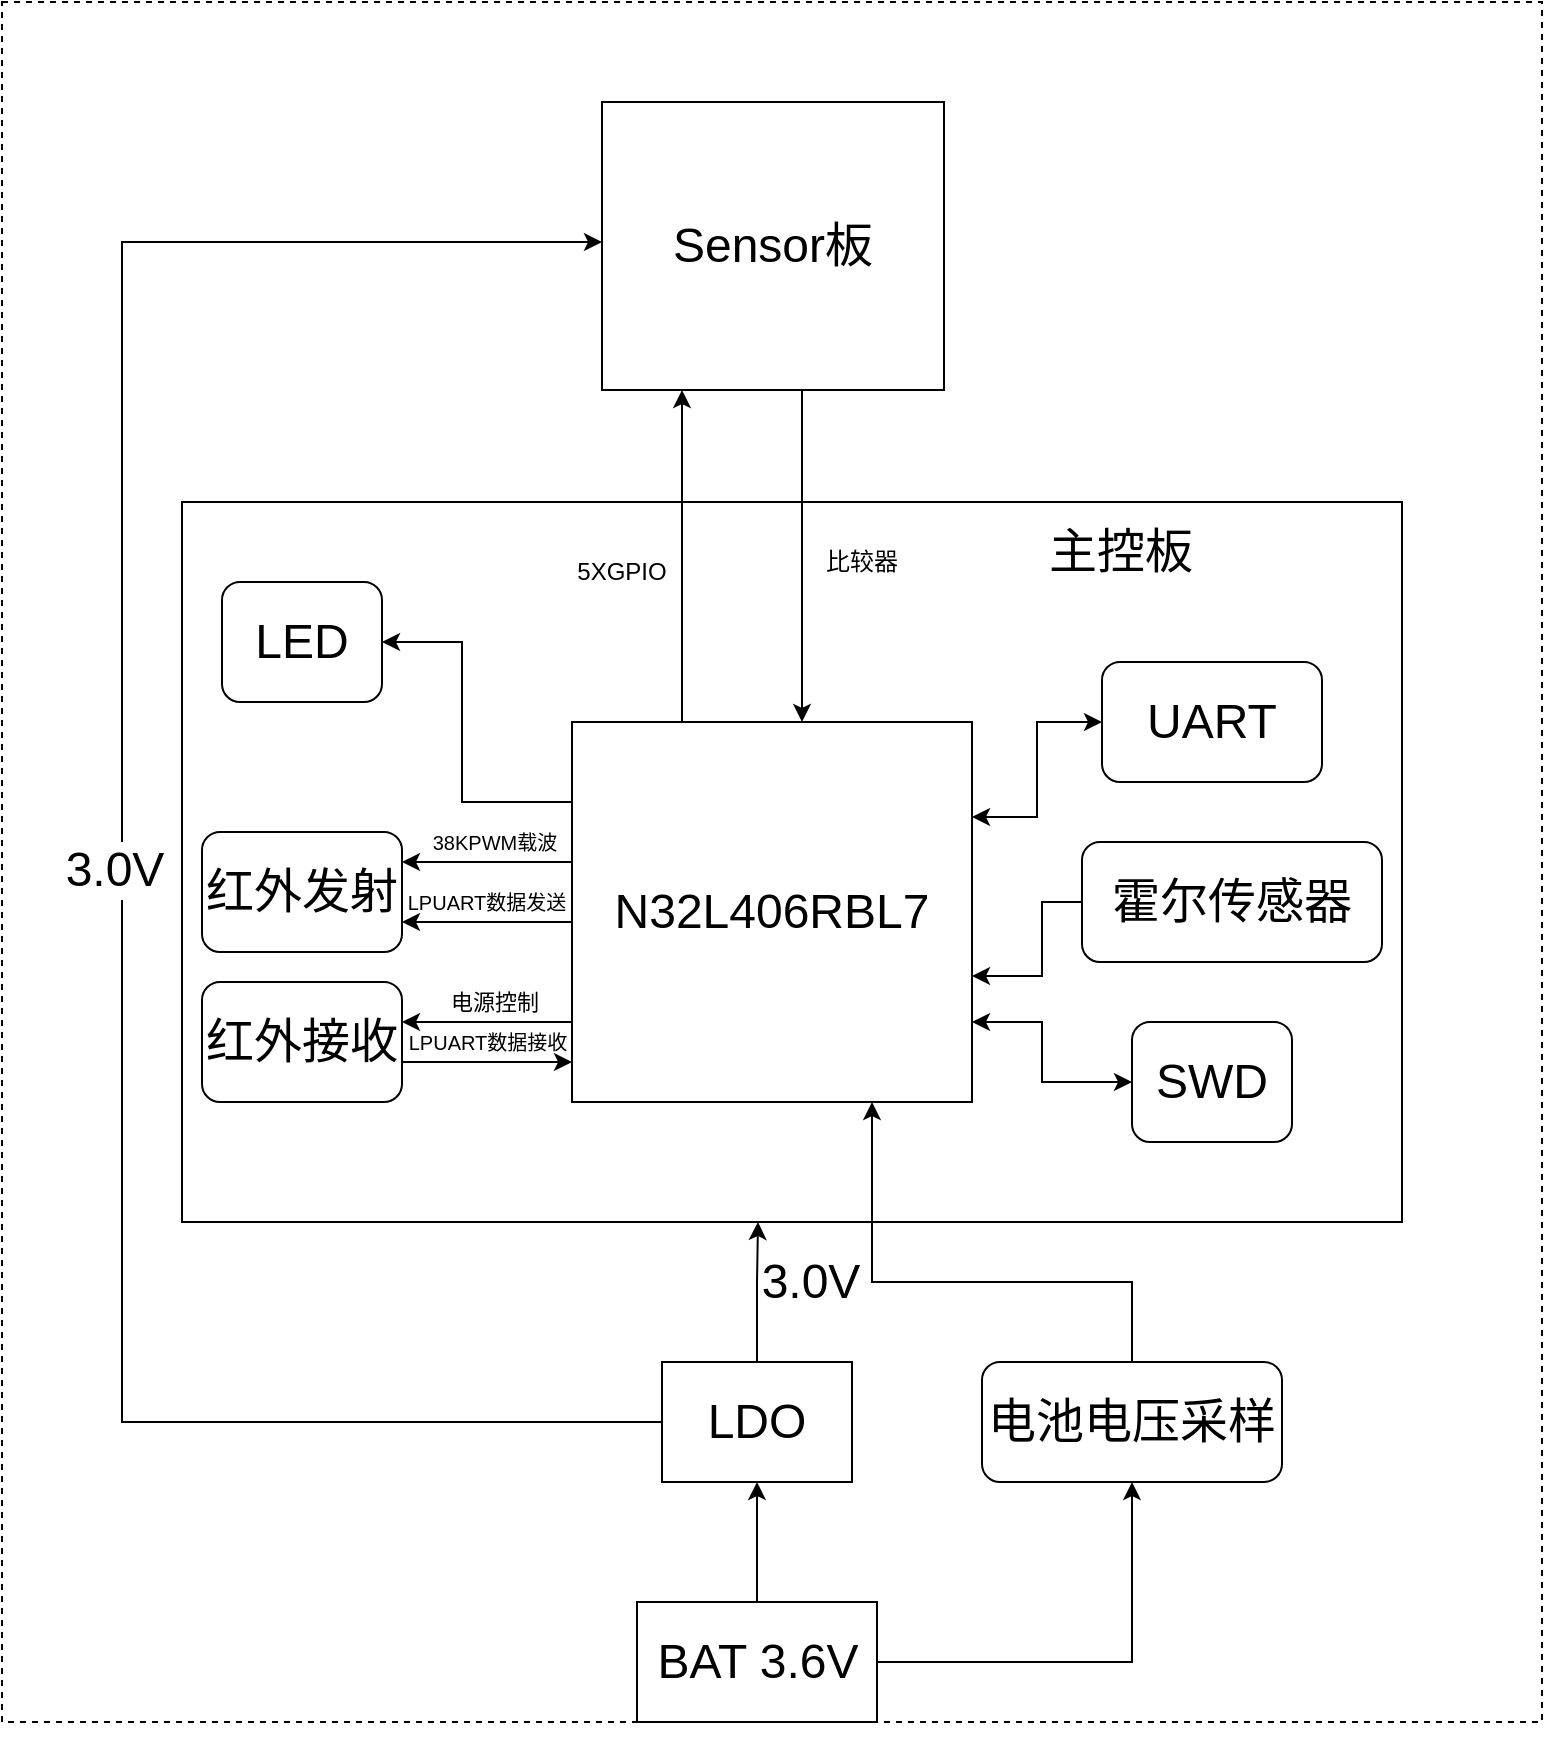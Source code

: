 <mxfile version="14.6.6" type="github">
  <diagram id="giNoF5PDMwWR5CkbPJEQ" name="Page-1">
    <mxGraphModel dx="1422" dy="799" grid="1" gridSize="10" guides="1" tooltips="1" connect="1" arrows="1" fold="1" page="1" pageScale="1" pageWidth="850" pageHeight="1100" math="0" shadow="0">
      <root>
        <mxCell id="0" />
        <mxCell id="1" parent="0" />
        <mxCell id="p-tirkUHEayRBr14Zzce-1" value="" style="rounded=0;whiteSpace=wrap;html=1;dashed=1;" parent="1" vertex="1">
          <mxGeometry x="40" y="130" width="770" height="860" as="geometry" />
        </mxCell>
        <mxCell id="p-tirkUHEayRBr14Zzce-2" value="" style="rounded=0;whiteSpace=wrap;html=1;fontSize=24;shadow=0;sketch=0;glass=0;" parent="1" vertex="1">
          <mxGeometry x="130" y="380" width="610" height="360" as="geometry" />
        </mxCell>
        <mxCell id="p-tirkUHEayRBr14Zzce-3" style="edgeStyle=none;rounded=0;orthogonalLoop=1;jettySize=auto;html=1;" parent="1" source="p-tirkUHEayRBr14Zzce-6" target="p-tirkUHEayRBr14Zzce-1" edge="1">
          <mxGeometry relative="1" as="geometry" />
        </mxCell>
        <mxCell id="p-tirkUHEayRBr14Zzce-4" style="edgeStyle=orthogonalEdgeStyle;rounded=0;orthogonalLoop=1;jettySize=auto;html=1;startArrow=none;startFill=0;endArrow=classic;endFill=1;fontSize=24;exitX=0;exitY=0.5;exitDx=0;exitDy=0;" parent="1" source="p-tirkUHEayRBr14Zzce-17" target="p-tirkUHEayRBr14Zzce-8" edge="1">
          <mxGeometry relative="1" as="geometry">
            <mxPoint x="190" y="870" as="targetPoint" />
            <Array as="points">
              <mxPoint x="100" y="840" />
              <mxPoint x="100" y="250" />
            </Array>
          </mxGeometry>
        </mxCell>
        <mxCell id="p-tirkUHEayRBr14Zzce-5" value="3.0V" style="edgeLabel;html=1;align=center;verticalAlign=middle;resizable=0;points=[];fontSize=24;" parent="p-tirkUHEayRBr14Zzce-4" vertex="1" connectable="0">
          <mxGeometry x="-0.007" y="4" relative="1" as="geometry">
            <mxPoint as="offset" />
          </mxGeometry>
        </mxCell>
        <mxCell id="jBWL4O77hUXNLmVEAtLT-2" style="edgeStyle=orthogonalEdgeStyle;rounded=0;orthogonalLoop=1;jettySize=auto;html=1;exitX=1;exitY=0.5;exitDx=0;exitDy=0;entryX=0.5;entryY=1;entryDx=0;entryDy=0;" edge="1" parent="1" source="p-tirkUHEayRBr14Zzce-6" target="jBWL4O77hUXNLmVEAtLT-1">
          <mxGeometry relative="1" as="geometry" />
        </mxCell>
        <mxCell id="p-tirkUHEayRBr14Zzce-6" value="&lt;span style=&quot;font-size: 24px&quot;&gt;BAT 3.6V&lt;/span&gt;" style="rounded=0;whiteSpace=wrap;html=1;" parent="1" vertex="1">
          <mxGeometry x="357.5" y="930" width="120" height="60" as="geometry" />
        </mxCell>
        <mxCell id="p-tirkUHEayRBr14Zzce-8" value="&lt;font style=&quot;font-size: 24px&quot;&gt;Sensor板&lt;/font&gt;" style="rounded=0;whiteSpace=wrap;html=1;" parent="1" vertex="1">
          <mxGeometry x="340" y="180" width="171" height="144" as="geometry" />
        </mxCell>
        <mxCell id="p-tirkUHEayRBr14Zzce-12" style="edgeStyle=orthogonalEdgeStyle;rounded=0;orthogonalLoop=1;jettySize=auto;html=1;startArrow=none;startFill=0;" parent="1" source="p-tirkUHEayRBr14Zzce-13" edge="1">
          <mxGeometry relative="1" as="geometry">
            <mxPoint x="380" y="324" as="targetPoint" />
            <Array as="points">
              <mxPoint x="380" y="390" />
              <mxPoint x="380" y="390" />
            </Array>
          </mxGeometry>
        </mxCell>
        <mxCell id="p-tirkUHEayRBr14Zzce-13" value="&lt;span style=&quot;font-size: 24px&quot;&gt;N32L406RBL7&lt;/span&gt;" style="rounded=0;whiteSpace=wrap;html=1;" parent="1" vertex="1">
          <mxGeometry x="325" y="490" width="200" height="190" as="geometry" />
        </mxCell>
        <mxCell id="p-tirkUHEayRBr14Zzce-14" style="edgeStyle=orthogonalEdgeStyle;rounded=0;orthogonalLoop=1;jettySize=auto;html=1;startArrow=classic;startFill=1;endArrow=none;endFill=0;fontSize=24;entryX=0.5;entryY=0;entryDx=0;entryDy=0;" parent="1" source="p-tirkUHEayRBr14Zzce-17" target="p-tirkUHEayRBr14Zzce-6" edge="1">
          <mxGeometry relative="1" as="geometry">
            <mxPoint x="320" y="960" as="targetPoint" />
            <Array as="points">
              <mxPoint x="418" y="920" />
              <mxPoint x="418" y="930" />
            </Array>
          </mxGeometry>
        </mxCell>
        <mxCell id="p-tirkUHEayRBr14Zzce-15" value="" style="edgeStyle=orthogonalEdgeStyle;rounded=0;orthogonalLoop=1;jettySize=auto;html=1;startArrow=none;startFill=0;endArrow=classic;endFill=1;fontSize=24;" parent="1" source="p-tirkUHEayRBr14Zzce-17" target="p-tirkUHEayRBr14Zzce-2" edge="1">
          <mxGeometry relative="1" as="geometry">
            <Array as="points">
              <mxPoint x="418" y="770" />
              <mxPoint x="418" y="770" />
            </Array>
          </mxGeometry>
        </mxCell>
        <mxCell id="p-tirkUHEayRBr14Zzce-16" value="3.0V" style="edgeLabel;html=1;align=center;verticalAlign=middle;resizable=0;points=[];fontSize=24;" parent="p-tirkUHEayRBr14Zzce-15" vertex="1" connectable="0">
          <mxGeometry x="-0.265" relative="1" as="geometry">
            <mxPoint x="26.48" y="-14.48" as="offset" />
          </mxGeometry>
        </mxCell>
        <mxCell id="p-tirkUHEayRBr14Zzce-17" value="LDO" style="rounded=0;whiteSpace=wrap;html=1;fontSize=24;" parent="1" vertex="1">
          <mxGeometry x="370" y="810" width="95" height="60" as="geometry" />
        </mxCell>
        <mxCell id="p-tirkUHEayRBr14Zzce-18" style="edgeStyle=orthogonalEdgeStyle;rounded=0;orthogonalLoop=1;jettySize=auto;html=1;startArrow=none;startFill=0;fontSize=24;" parent="1" source="p-tirkUHEayRBr14Zzce-19" edge="1">
          <mxGeometry relative="1" as="geometry">
            <mxPoint x="525" y="617" as="targetPoint" />
            <Array as="points">
              <mxPoint x="560" y="580" />
              <mxPoint x="560" y="617" />
            </Array>
          </mxGeometry>
        </mxCell>
        <mxCell id="p-tirkUHEayRBr14Zzce-19" value="&lt;span style=&quot;font-size: 24px&quot;&gt;霍尔传感器&lt;/span&gt;" style="rounded=1;whiteSpace=wrap;html=1;" parent="1" vertex="1">
          <mxGeometry x="580" y="550" width="150" height="60" as="geometry" />
        </mxCell>
        <mxCell id="p-tirkUHEayRBr14Zzce-20" value="" style="edgeStyle=orthogonalEdgeStyle;rounded=0;orthogonalLoop=1;jettySize=auto;html=1;startArrow=classic;startFill=1;fontSize=24;endArrow=none;endFill=0;" parent="1" source="p-tirkUHEayRBr14Zzce-21" target="p-tirkUHEayRBr14Zzce-13" edge="1">
          <mxGeometry relative="1" as="geometry">
            <Array as="points">
              <mxPoint x="290" y="560" />
              <mxPoint x="290" y="560" />
            </Array>
          </mxGeometry>
        </mxCell>
        <mxCell id="p-tirkUHEayRBr14Zzce-21" value="&lt;span style=&quot;font-size: 24px&quot;&gt;红外发射&lt;/span&gt;" style="rounded=1;whiteSpace=wrap;html=1;" parent="1" vertex="1">
          <mxGeometry x="140" y="545" width="100" height="60" as="geometry" />
        </mxCell>
        <mxCell id="p-tirkUHEayRBr14Zzce-22" value="" style="edgeStyle=orthogonalEdgeStyle;rounded=0;orthogonalLoop=1;jettySize=auto;html=1;startArrow=classic;startFill=1;fontSize=24;" parent="1" source="p-tirkUHEayRBr14Zzce-23" target="p-tirkUHEayRBr14Zzce-13" edge="1">
          <mxGeometry relative="1" as="geometry">
            <Array as="points">
              <mxPoint x="560" y="670" />
              <mxPoint x="560" y="640" />
            </Array>
          </mxGeometry>
        </mxCell>
        <mxCell id="p-tirkUHEayRBr14Zzce-23" value="&lt;span style=&quot;font-size: 24px&quot;&gt;SWD&lt;/span&gt;" style="rounded=1;whiteSpace=wrap;html=1;" parent="1" vertex="1">
          <mxGeometry x="605" y="640" width="80" height="60" as="geometry" />
        </mxCell>
        <mxCell id="p-tirkUHEayRBr14Zzce-24" value="" style="edgeStyle=orthogonalEdgeStyle;rounded=0;orthogonalLoop=1;jettySize=auto;html=1;startArrow=classic;startFill=1;fontSize=24;endArrow=none;endFill=0;" parent="1" source="p-tirkUHEayRBr14Zzce-25" target="p-tirkUHEayRBr14Zzce-13" edge="1">
          <mxGeometry relative="1" as="geometry">
            <Array as="points">
              <mxPoint x="270" y="450" />
              <mxPoint x="270" y="530" />
            </Array>
          </mxGeometry>
        </mxCell>
        <mxCell id="p-tirkUHEayRBr14Zzce-25" value="&lt;span style=&quot;font-size: 24px&quot;&gt;LED&lt;/span&gt;" style="rounded=1;whiteSpace=wrap;html=1;" parent="1" vertex="1">
          <mxGeometry x="150" y="420" width="80" height="60" as="geometry" />
        </mxCell>
        <mxCell id="p-tirkUHEayRBr14Zzce-26" style="edgeStyle=orthogonalEdgeStyle;rounded=0;orthogonalLoop=1;jettySize=auto;html=1;entryX=1;entryY=0.25;entryDx=0;entryDy=0;startArrow=classic;startFill=1;fontSize=24;" parent="1" source="p-tirkUHEayRBr14Zzce-27" target="p-tirkUHEayRBr14Zzce-13" edge="1">
          <mxGeometry relative="1" as="geometry" />
        </mxCell>
        <mxCell id="p-tirkUHEayRBr14Zzce-27" value="&lt;span style=&quot;font-size: 24px&quot;&gt;UART&lt;/span&gt;" style="rounded=1;whiteSpace=wrap;html=1;" parent="1" vertex="1">
          <mxGeometry x="590" y="460" width="110" height="60" as="geometry" />
        </mxCell>
        <mxCell id="p-tirkUHEayRBr14Zzce-31" value="主控板" style="text;html=1;strokeColor=none;fillColor=none;align=center;verticalAlign=middle;whiteSpace=wrap;rounded=0;fontSize=24;" parent="1" vertex="1">
          <mxGeometry x="530" y="390" width="139" height="30" as="geometry" />
        </mxCell>
        <mxCell id="p-tirkUHEayRBr14Zzce-32" value="&lt;span style=&quot;font-size: 24px&quot;&gt;红外接收&lt;/span&gt;" style="rounded=1;whiteSpace=wrap;html=1;" parent="1" vertex="1">
          <mxGeometry x="140" y="620" width="100" height="60" as="geometry" />
        </mxCell>
        <mxCell id="p-tirkUHEayRBr14Zzce-33" value="38KPWM载波" style="text;html=1;strokeColor=none;fillColor=none;align=center;verticalAlign=middle;whiteSpace=wrap;rounded=0;fontSize=10;" parent="1" vertex="1">
          <mxGeometry x="246.5" y="540" width="78.5" height="20" as="geometry" />
        </mxCell>
        <mxCell id="p-tirkUHEayRBr14Zzce-34" value="" style="edgeStyle=orthogonalEdgeStyle;rounded=0;orthogonalLoop=1;jettySize=auto;html=1;startArrow=classic;startFill=1;fontSize=24;endArrow=none;endFill=0;" parent="1" source="p-tirkUHEayRBr14Zzce-21" target="p-tirkUHEayRBr14Zzce-13" edge="1">
          <mxGeometry relative="1" as="geometry">
            <mxPoint x="240" y="560" as="sourcePoint" />
            <mxPoint x="325" y="560" as="targetPoint" />
            <Array as="points">
              <mxPoint x="320" y="590" />
              <mxPoint x="320" y="590" />
            </Array>
          </mxGeometry>
        </mxCell>
        <mxCell id="p-tirkUHEayRBr14Zzce-35" value="LPUART数据发送" style="text;html=1;strokeColor=none;fillColor=none;align=center;verticalAlign=middle;whiteSpace=wrap;rounded=0;fontSize=10;" parent="1" vertex="1">
          <mxGeometry x="240" y="570" width="85" height="20" as="geometry" />
        </mxCell>
        <mxCell id="p-tirkUHEayRBr14Zzce-37" value="电源控制" style="text;html=1;strokeColor=none;fillColor=none;align=center;verticalAlign=middle;whiteSpace=wrap;rounded=0;fontSize=11;" parent="1" vertex="1">
          <mxGeometry x="246.5" y="620" width="78.5" height="20" as="geometry" />
        </mxCell>
        <mxCell id="p-tirkUHEayRBr14Zzce-38" value="" style="edgeStyle=orthogonalEdgeStyle;rounded=0;orthogonalLoop=1;jettySize=auto;html=1;startArrow=classic;startFill=1;fontSize=24;endArrow=none;endFill=0;" parent="1" target="p-tirkUHEayRBr14Zzce-13" edge="1">
          <mxGeometry relative="1" as="geometry">
            <mxPoint x="240" y="640" as="sourcePoint" />
            <mxPoint x="325" y="560" as="targetPoint" />
            <Array as="points">
              <mxPoint x="240" y="640" />
            </Array>
          </mxGeometry>
        </mxCell>
        <mxCell id="p-tirkUHEayRBr14Zzce-39" value="" style="edgeStyle=orthogonalEdgeStyle;rounded=0;orthogonalLoop=1;jettySize=auto;html=1;startArrow=none;startFill=0;fontSize=24;endArrow=classic;endFill=1;" parent="1" target="p-tirkUHEayRBr14Zzce-13" edge="1">
          <mxGeometry relative="1" as="geometry">
            <mxPoint x="240" y="660" as="sourcePoint" />
            <mxPoint x="325" y="640" as="targetPoint" />
            <Array as="points">
              <mxPoint x="240" y="660" />
            </Array>
          </mxGeometry>
        </mxCell>
        <mxCell id="p-tirkUHEayRBr14Zzce-40" value="LPUART数据接收" style="text;html=1;strokeColor=none;fillColor=none;align=center;verticalAlign=middle;whiteSpace=wrap;rounded=0;fontSize=10;" parent="1" vertex="1">
          <mxGeometry x="237.5" y="640" width="90" height="20" as="geometry" />
        </mxCell>
        <mxCell id="p-tirkUHEayRBr14Zzce-41" value="5XGPIO" style="text;html=1;strokeColor=none;fillColor=none;align=center;verticalAlign=middle;whiteSpace=wrap;rounded=0;fontSize=12;" parent="1" vertex="1">
          <mxGeometry x="330" y="405" width="40" height="20" as="geometry" />
        </mxCell>
        <mxCell id="p-tirkUHEayRBr14Zzce-42" style="edgeStyle=orthogonalEdgeStyle;rounded=0;orthogonalLoop=1;jettySize=auto;html=1;startArrow=classic;startFill=1;endArrow=none;endFill=0;" parent="1" source="p-tirkUHEayRBr14Zzce-13" edge="1">
          <mxGeometry relative="1" as="geometry">
            <mxPoint x="380.029" y="490" as="sourcePoint" />
            <mxPoint x="440" y="324" as="targetPoint" />
            <Array as="points">
              <mxPoint x="440" y="324" />
            </Array>
          </mxGeometry>
        </mxCell>
        <mxCell id="p-tirkUHEayRBr14Zzce-43" value="比较器" style="text;html=1;strokeColor=none;fillColor=none;align=center;verticalAlign=middle;whiteSpace=wrap;rounded=0;fontSize=12;" parent="1" vertex="1">
          <mxGeometry x="450" y="400" width="40" height="20" as="geometry" />
        </mxCell>
        <mxCell id="jBWL4O77hUXNLmVEAtLT-3" style="edgeStyle=orthogonalEdgeStyle;rounded=0;orthogonalLoop=1;jettySize=auto;html=1;exitX=0.5;exitY=0;exitDx=0;exitDy=0;entryX=0.75;entryY=1;entryDx=0;entryDy=0;" edge="1" parent="1" source="jBWL4O77hUXNLmVEAtLT-1" target="p-tirkUHEayRBr14Zzce-13">
          <mxGeometry relative="1" as="geometry">
            <Array as="points">
              <mxPoint x="605" y="770" />
              <mxPoint x="475" y="770" />
            </Array>
          </mxGeometry>
        </mxCell>
        <mxCell id="jBWL4O77hUXNLmVEAtLT-1" value="&lt;span style=&quot;font-size: 24px&quot;&gt;电池电压采样&lt;/span&gt;" style="rounded=1;whiteSpace=wrap;html=1;" vertex="1" parent="1">
          <mxGeometry x="530" y="810" width="150" height="60" as="geometry" />
        </mxCell>
      </root>
    </mxGraphModel>
  </diagram>
</mxfile>
